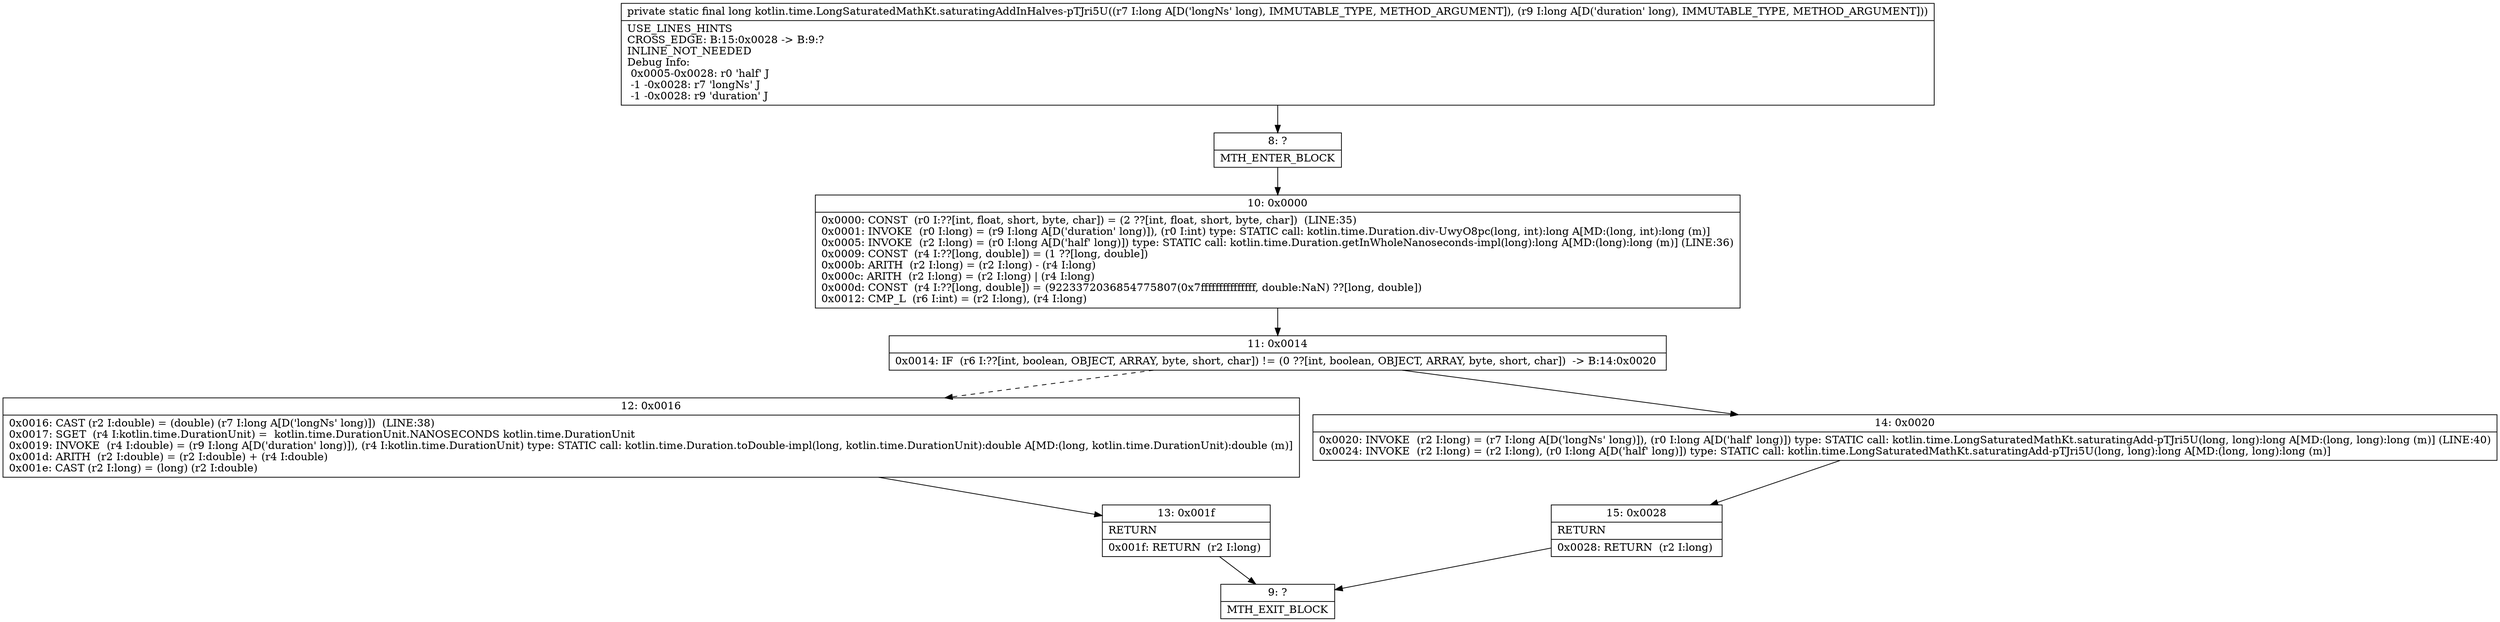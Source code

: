 digraph "CFG forkotlin.time.LongSaturatedMathKt.saturatingAddInHalves\-pTJri5U(JJ)J" {
Node_8 [shape=record,label="{8\:\ ?|MTH_ENTER_BLOCK\l}"];
Node_10 [shape=record,label="{10\:\ 0x0000|0x0000: CONST  (r0 I:??[int, float, short, byte, char]) = (2 ??[int, float, short, byte, char])  (LINE:35)\l0x0001: INVOKE  (r0 I:long) = (r9 I:long A[D('duration' long)]), (r0 I:int) type: STATIC call: kotlin.time.Duration.div\-UwyO8pc(long, int):long A[MD:(long, int):long (m)]\l0x0005: INVOKE  (r2 I:long) = (r0 I:long A[D('half' long)]) type: STATIC call: kotlin.time.Duration.getInWholeNanoseconds\-impl(long):long A[MD:(long):long (m)] (LINE:36)\l0x0009: CONST  (r4 I:??[long, double]) = (1 ??[long, double]) \l0x000b: ARITH  (r2 I:long) = (r2 I:long) \- (r4 I:long) \l0x000c: ARITH  (r2 I:long) = (r2 I:long) \| (r4 I:long) \l0x000d: CONST  (r4 I:??[long, double]) = (9223372036854775807(0x7fffffffffffffff, double:NaN) ??[long, double]) \l0x0012: CMP_L  (r6 I:int) = (r2 I:long), (r4 I:long) \l}"];
Node_11 [shape=record,label="{11\:\ 0x0014|0x0014: IF  (r6 I:??[int, boolean, OBJECT, ARRAY, byte, short, char]) != (0 ??[int, boolean, OBJECT, ARRAY, byte, short, char])  \-\> B:14:0x0020 \l}"];
Node_12 [shape=record,label="{12\:\ 0x0016|0x0016: CAST (r2 I:double) = (double) (r7 I:long A[D('longNs' long)])  (LINE:38)\l0x0017: SGET  (r4 I:kotlin.time.DurationUnit) =  kotlin.time.DurationUnit.NANOSECONDS kotlin.time.DurationUnit \l0x0019: INVOKE  (r4 I:double) = (r9 I:long A[D('duration' long)]), (r4 I:kotlin.time.DurationUnit) type: STATIC call: kotlin.time.Duration.toDouble\-impl(long, kotlin.time.DurationUnit):double A[MD:(long, kotlin.time.DurationUnit):double (m)]\l0x001d: ARITH  (r2 I:double) = (r2 I:double) + (r4 I:double) \l0x001e: CAST (r2 I:long) = (long) (r2 I:double) \l}"];
Node_13 [shape=record,label="{13\:\ 0x001f|RETURN\l|0x001f: RETURN  (r2 I:long) \l}"];
Node_9 [shape=record,label="{9\:\ ?|MTH_EXIT_BLOCK\l}"];
Node_14 [shape=record,label="{14\:\ 0x0020|0x0020: INVOKE  (r2 I:long) = (r7 I:long A[D('longNs' long)]), (r0 I:long A[D('half' long)]) type: STATIC call: kotlin.time.LongSaturatedMathKt.saturatingAdd\-pTJri5U(long, long):long A[MD:(long, long):long (m)] (LINE:40)\l0x0024: INVOKE  (r2 I:long) = (r2 I:long), (r0 I:long A[D('half' long)]) type: STATIC call: kotlin.time.LongSaturatedMathKt.saturatingAdd\-pTJri5U(long, long):long A[MD:(long, long):long (m)]\l}"];
Node_15 [shape=record,label="{15\:\ 0x0028|RETURN\l|0x0028: RETURN  (r2 I:long) \l}"];
MethodNode[shape=record,label="{private static final long kotlin.time.LongSaturatedMathKt.saturatingAddInHalves\-pTJri5U((r7 I:long A[D('longNs' long), IMMUTABLE_TYPE, METHOD_ARGUMENT]), (r9 I:long A[D('duration' long), IMMUTABLE_TYPE, METHOD_ARGUMENT]))  | USE_LINES_HINTS\lCROSS_EDGE: B:15:0x0028 \-\> B:9:?\lINLINE_NOT_NEEDED\lDebug Info:\l  0x0005\-0x0028: r0 'half' J\l  \-1 \-0x0028: r7 'longNs' J\l  \-1 \-0x0028: r9 'duration' J\l}"];
MethodNode -> Node_8;Node_8 -> Node_10;
Node_10 -> Node_11;
Node_11 -> Node_12[style=dashed];
Node_11 -> Node_14;
Node_12 -> Node_13;
Node_13 -> Node_9;
Node_14 -> Node_15;
Node_15 -> Node_9;
}


